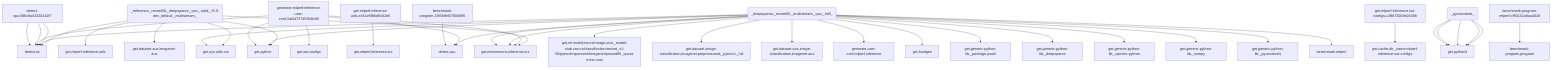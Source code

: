 graph TD
    app-mlperf-inference,d775cac873ee4231_(_reference,_resnet50,_deepsparse,_cpu,_valid,_r5.0-dev_default,_multistream_) --> detect,os
    app-mlperf-inference,d775cac873ee4231_(_reference,_resnet50,_deepsparse,_cpu,_valid,_r5.0-dev_default,_multistream_) --> get,sys-utils-cm
    app-mlperf-inference,d775cac873ee4231_(_reference,_resnet50,_deepsparse,_cpu,_valid,_r5.0-dev_default,_multistream_) --> get,python
    app-mlperf-inference,d775cac873ee4231_(_reference,_resnet50,_deepsparse,_cpu,_valid,_r5.0-dev_default,_multistream_) --> get,mlcommons,inference,src
    get-mlperf-inference-utils,e341e5f86d8342e5 --> get,mlperf,inference,src
    app-mlperf-inference,d775cac873ee4231_(_reference,_resnet50,_deepsparse,_cpu,_valid,_r5.0-dev_default,_multistream_) --> get,mlperf,inference,utils
    app-mlperf-inference,d775cac873ee4231_(_reference,_resnet50,_deepsparse,_cpu,_valid,_r5.0-dev_default,_multistream_) --> get,dataset-aux,imagenet-aux
    app-mlperf-inference-mlcommons-python,ff149e9781fc4b65_(_deepsparse,_resnet50,_multistream,_cpu,_int8_) --> detect,os
    detect-cpu,586c8a43320142f7 --> detect,os
    app-mlperf-inference-mlcommons-python,ff149e9781fc4b65_(_deepsparse,_resnet50,_multistream,_cpu,_int8_) --> detect,cpu
    app-mlperf-inference-mlcommons-python,ff149e9781fc4b65_(_deepsparse,_resnet50,_multistream,_cpu,_int8_) --> get,sys-utils-cm
    app-mlperf-inference-mlcommons-python,ff149e9781fc4b65_(_deepsparse,_resnet50,_multistream,_cpu,_int8_) --> get,python
    app-mlperf-inference-mlcommons-python,ff149e9781fc4b65_(_deepsparse,_resnet50,_multistream,_cpu,_int8_) --> get,ml-model,neural-magic,zoo,_model-stub.zoo:cv/classification/resnet_v1-50/pytorch/sparseml/imagenet/pruned85_quant-none-vnni
    app-mlperf-inference-mlcommons-python,ff149e9781fc4b65_(_deepsparse,_resnet50,_multistream,_cpu,_int8_) --> get,dataset,image-classification,imagenet,preprocessed,_pytorch,_full
    app-mlperf-inference-mlcommons-python,ff149e9781fc4b65_(_deepsparse,_resnet50,_multistream,_cpu,_int8_) --> get,dataset-aux,image-classification,imagenet-aux
    generate-mlperf-inference-user-conf,3af4475745964b93 --> detect,os
    detect-cpu,586c8a43320142f7 --> detect,os
    generate-mlperf-inference-user-conf,3af4475745964b93 --> detect,cpu
    generate-mlperf-inference-user-conf,3af4475745964b93 --> get,python
    generate-mlperf-inference-user-conf,3af4475745964b93 --> get,mlcommons,inference,src
    get-mlperf-inference-sut-configs,c2fbf72009e2445b --> get,cache,dir,_name.mlperf-inference-sut-configs
    generate-mlperf-inference-user-conf,3af4475745964b93 --> get,sut,configs
    app-mlperf-inference-mlcommons-python,ff149e9781fc4b65_(_deepsparse,_resnet50,_multistream,_cpu,_int8_) --> generate,user-conf,mlperf,inference
    app-mlperf-inference-mlcommons-python,ff149e9781fc4b65_(_deepsparse,_resnet50,_multistream,_cpu,_int8_) --> get,loadgen
    app-mlperf-inference-mlcommons-python,ff149e9781fc4b65_(_deepsparse,_resnet50,_multistream,_cpu,_int8_) --> get,mlcommons,inference,src
    app-mlperf-inference-mlcommons-python,ff149e9781fc4b65_(_deepsparse,_resnet50,_multistream,_cpu,_int8_) --> get,mlcommons,inference,src
    get-generic-python-lib,94b62a682bc44791_(_package.psutil_) --> get,python3
    app-mlperf-inference-mlcommons-python,ff149e9781fc4b65_(_deepsparse,_resnet50,_multistream,_cpu,_int8_) --> get,generic-python-lib,_package.psutil
    get-generic-python-lib,94b62a682bc44791_(_deepsparse_) --> get,python3
    app-mlperf-inference-mlcommons-python,ff149e9781fc4b65_(_deepsparse,_resnet50,_multistream,_cpu,_int8_) --> get,generic-python-lib,_deepsparse
    get-generic-python-lib,94b62a682bc44791_(_opencv-python_) --> get,python3
    app-mlperf-inference-mlcommons-python,ff149e9781fc4b65_(_deepsparse,_resnet50,_multistream,_cpu,_int8_) --> get,generic-python-lib,_opencv-python
    get-generic-python-lib,94b62a682bc44791_(_numpy_) --> get,python3
    app-mlperf-inference-mlcommons-python,ff149e9781fc4b65_(_deepsparse,_resnet50,_multistream,_cpu,_int8_) --> get,generic-python-lib,_numpy
    get-generic-python-lib,94b62a682bc44791_(_pycocotools_) --> get,python3
    app-mlperf-inference-mlcommons-python,ff149e9781fc4b65_(_deepsparse,_resnet50,_multistream,_cpu,_int8_) --> get,generic-python-lib,_pycocotools
    detect-cpu,586c8a43320142f7 --> detect,os
    benchmark-program,19f369ef47084895 --> detect,cpu
    benchmark-program-mlperf,cfff0132a8aa4018 --> benchmark-program,program
    app-mlperf-inference-mlcommons-python,ff149e9781fc4b65_(_deepsparse,_resnet50,_multistream,_cpu,_int8_) --> benchmark-mlperf
